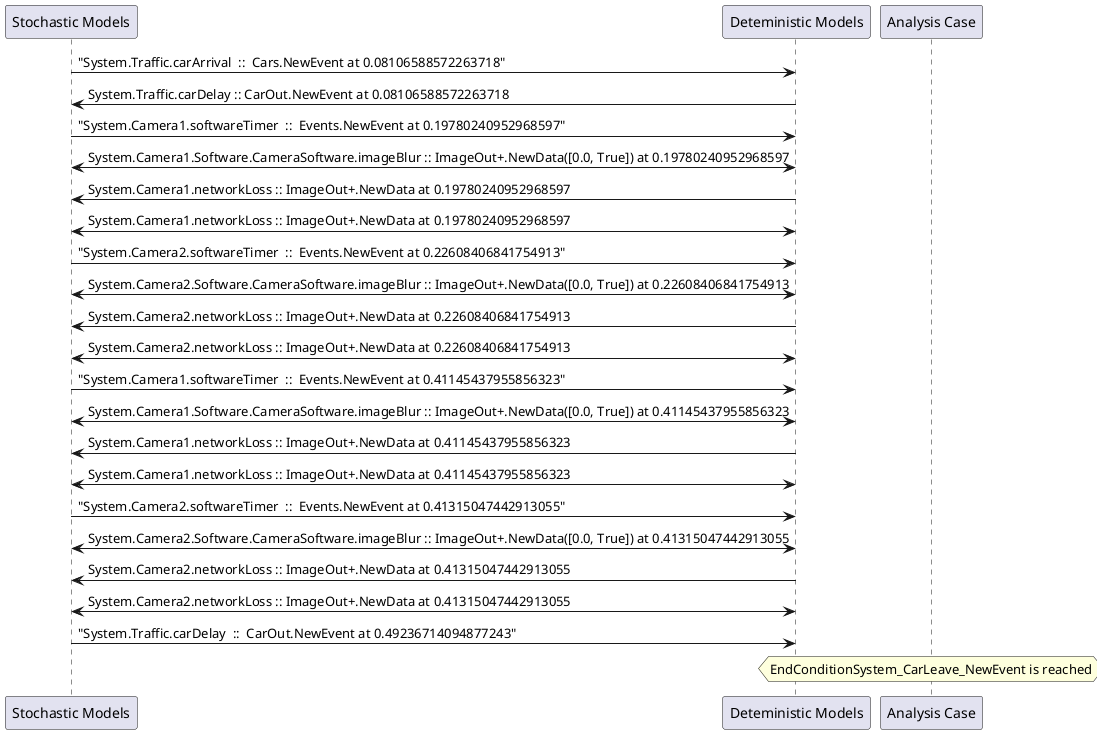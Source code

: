 
	@startuml
	participant "Stochastic Models" as stochmodel
	participant "Deteministic Models" as detmodel
	participant "Analysis Case" as analysis
	{32335_stop} stochmodel -> detmodel : "System.Traffic.carArrival  ::  Cars.NewEvent at 0.08106588572263718"
{32347_start} detmodel -> stochmodel : System.Traffic.carDelay :: CarOut.NewEvent at 0.08106588572263718
{32303_stop} stochmodel -> detmodel : "System.Camera1.softwareTimer  ::  Events.NewEvent at 0.19780240952968597"
detmodel <-> stochmodel : System.Camera1.Software.CameraSoftware.imageBlur :: ImageOut+.NewData([0.0, True]) at 0.19780240952968597
detmodel -> stochmodel : System.Camera1.networkLoss :: ImageOut+.NewData at 0.19780240952968597
detmodel <-> stochmodel : System.Camera1.networkLoss :: ImageOut+.NewData at 0.19780240952968597
{32319_stop} stochmodel -> detmodel : "System.Camera2.softwareTimer  ::  Events.NewEvent at 0.22608406841754913"
detmodel <-> stochmodel : System.Camera2.Software.CameraSoftware.imageBlur :: ImageOut+.NewData([0.0, True]) at 0.22608406841754913
detmodel -> stochmodel : System.Camera2.networkLoss :: ImageOut+.NewData at 0.22608406841754913
detmodel <-> stochmodel : System.Camera2.networkLoss :: ImageOut+.NewData at 0.22608406841754913
{32304_stop} stochmodel -> detmodel : "System.Camera1.softwareTimer  ::  Events.NewEvent at 0.41145437955856323"
detmodel <-> stochmodel : System.Camera1.Software.CameraSoftware.imageBlur :: ImageOut+.NewData([0.0, True]) at 0.41145437955856323
detmodel -> stochmodel : System.Camera1.networkLoss :: ImageOut+.NewData at 0.41145437955856323
detmodel <-> stochmodel : System.Camera1.networkLoss :: ImageOut+.NewData at 0.41145437955856323
{32320_stop} stochmodel -> detmodel : "System.Camera2.softwareTimer  ::  Events.NewEvent at 0.41315047442913055"
detmodel <-> stochmodel : System.Camera2.Software.CameraSoftware.imageBlur :: ImageOut+.NewData([0.0, True]) at 0.41315047442913055
detmodel -> stochmodel : System.Camera2.networkLoss :: ImageOut+.NewData at 0.41315047442913055
detmodel <-> stochmodel : System.Camera2.networkLoss :: ImageOut+.NewData at 0.41315047442913055
{32347_stop} stochmodel -> detmodel : "System.Traffic.carDelay  ::  CarOut.NewEvent at 0.49236714094877243"
{32347_start} <-> {32347_stop} : delay
hnote over analysis 
EndConditionSystem_CarLeave_NewEvent is reached
endnote
@enduml